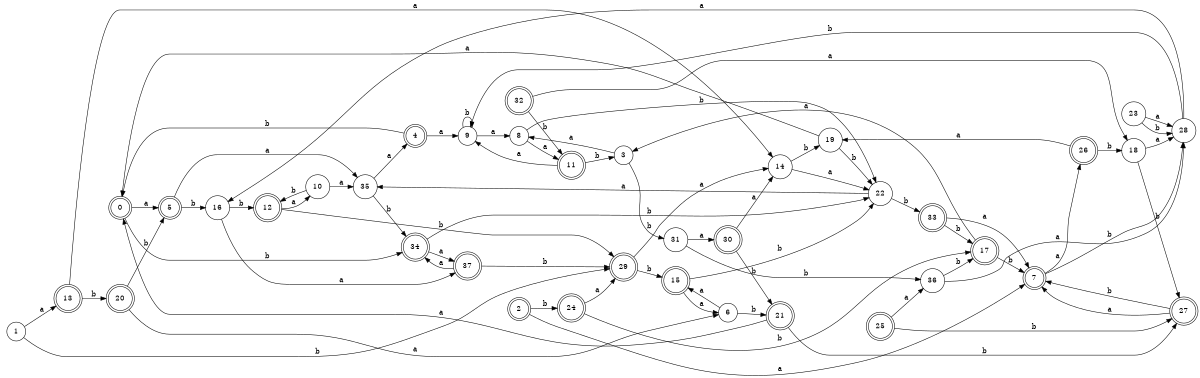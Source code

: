 digraph n31_7 {
__start0 [label="" shape="none"];

rankdir=LR;
size="8,5";

s0 [style="rounded,filled", color="black", fillcolor="white" shape="doublecircle", label="0"];
s1 [style="filled", color="black", fillcolor="white" shape="circle", label="1"];
s2 [style="rounded,filled", color="black", fillcolor="white" shape="doublecircle", label="2"];
s3 [style="filled", color="black", fillcolor="white" shape="circle", label="3"];
s4 [style="rounded,filled", color="black", fillcolor="white" shape="doublecircle", label="4"];
s5 [style="rounded,filled", color="black", fillcolor="white" shape="doublecircle", label="5"];
s6 [style="filled", color="black", fillcolor="white" shape="circle", label="6"];
s7 [style="rounded,filled", color="black", fillcolor="white" shape="doublecircle", label="7"];
s8 [style="filled", color="black", fillcolor="white" shape="circle", label="8"];
s9 [style="filled", color="black", fillcolor="white" shape="circle", label="9"];
s10 [style="filled", color="black", fillcolor="white" shape="circle", label="10"];
s11 [style="rounded,filled", color="black", fillcolor="white" shape="doublecircle", label="11"];
s12 [style="rounded,filled", color="black", fillcolor="white" shape="doublecircle", label="12"];
s13 [style="rounded,filled", color="black", fillcolor="white" shape="doublecircle", label="13"];
s14 [style="filled", color="black", fillcolor="white" shape="circle", label="14"];
s15 [style="rounded,filled", color="black", fillcolor="white" shape="doublecircle", label="15"];
s16 [style="filled", color="black", fillcolor="white" shape="circle", label="16"];
s17 [style="rounded,filled", color="black", fillcolor="white" shape="doublecircle", label="17"];
s18 [style="filled", color="black", fillcolor="white" shape="circle", label="18"];
s19 [style="filled", color="black", fillcolor="white" shape="circle", label="19"];
s20 [style="rounded,filled", color="black", fillcolor="white" shape="doublecircle", label="20"];
s21 [style="rounded,filled", color="black", fillcolor="white" shape="doublecircle", label="21"];
s22 [style="filled", color="black", fillcolor="white" shape="circle", label="22"];
s23 [style="filled", color="black", fillcolor="white" shape="circle", label="23"];
s24 [style="rounded,filled", color="black", fillcolor="white" shape="doublecircle", label="24"];
s25 [style="rounded,filled", color="black", fillcolor="white" shape="doublecircle", label="25"];
s26 [style="rounded,filled", color="black", fillcolor="white" shape="doublecircle", label="26"];
s27 [style="rounded,filled", color="black", fillcolor="white" shape="doublecircle", label="27"];
s28 [style="filled", color="black", fillcolor="white" shape="circle", label="28"];
s29 [style="rounded,filled", color="black", fillcolor="white" shape="doublecircle", label="29"];
s30 [style="rounded,filled", color="black", fillcolor="white" shape="doublecircle", label="30"];
s31 [style="filled", color="black", fillcolor="white" shape="circle", label="31"];
s32 [style="rounded,filled", color="black", fillcolor="white" shape="doublecircle", label="32"];
s33 [style="rounded,filled", color="black", fillcolor="white" shape="doublecircle", label="33"];
s34 [style="rounded,filled", color="black", fillcolor="white" shape="doublecircle", label="34"];
s35 [style="filled", color="black", fillcolor="white" shape="circle", label="35"];
s36 [style="filled", color="black", fillcolor="white" shape="circle", label="36"];
s37 [style="rounded,filled", color="black", fillcolor="white" shape="doublecircle", label="37"];
s0 -> s5 [label="a"];
s0 -> s34 [label="b"];
s1 -> s13 [label="a"];
s1 -> s29 [label="b"];
s2 -> s7 [label="a"];
s2 -> s24 [label="b"];
s3 -> s8 [label="a"];
s3 -> s31 [label="b"];
s4 -> s9 [label="a"];
s4 -> s0 [label="b"];
s5 -> s35 [label="a"];
s5 -> s16 [label="b"];
s6 -> s15 [label="a"];
s6 -> s21 [label="b"];
s7 -> s26 [label="a"];
s7 -> s28 [label="b"];
s8 -> s11 [label="a"];
s8 -> s22 [label="b"];
s9 -> s8 [label="a"];
s9 -> s9 [label="b"];
s10 -> s35 [label="a"];
s10 -> s12 [label="b"];
s11 -> s9 [label="a"];
s11 -> s3 [label="b"];
s12 -> s10 [label="a"];
s12 -> s29 [label="b"];
s13 -> s14 [label="a"];
s13 -> s20 [label="b"];
s14 -> s22 [label="a"];
s14 -> s19 [label="b"];
s15 -> s6 [label="a"];
s15 -> s22 [label="b"];
s16 -> s37 [label="a"];
s16 -> s12 [label="b"];
s17 -> s3 [label="a"];
s17 -> s7 [label="b"];
s18 -> s28 [label="a"];
s18 -> s27 [label="b"];
s19 -> s0 [label="a"];
s19 -> s22 [label="b"];
s20 -> s6 [label="a"];
s20 -> s5 [label="b"];
s21 -> s0 [label="a"];
s21 -> s27 [label="b"];
s22 -> s35 [label="a"];
s22 -> s33 [label="b"];
s23 -> s28 [label="a"];
s23 -> s28 [label="b"];
s24 -> s29 [label="a"];
s24 -> s17 [label="b"];
s25 -> s36 [label="a"];
s25 -> s27 [label="b"];
s26 -> s19 [label="a"];
s26 -> s18 [label="b"];
s27 -> s7 [label="a"];
s27 -> s7 [label="b"];
s28 -> s16 [label="a"];
s28 -> s9 [label="b"];
s29 -> s14 [label="a"];
s29 -> s15 [label="b"];
s30 -> s14 [label="a"];
s30 -> s21 [label="b"];
s31 -> s30 [label="a"];
s31 -> s36 [label="b"];
s32 -> s18 [label="a"];
s32 -> s11 [label="b"];
s33 -> s7 [label="a"];
s33 -> s17 [label="b"];
s34 -> s37 [label="a"];
s34 -> s22 [label="b"];
s35 -> s4 [label="a"];
s35 -> s34 [label="b"];
s36 -> s28 [label="a"];
s36 -> s17 [label="b"];
s37 -> s34 [label="a"];
s37 -> s29 [label="b"];

}